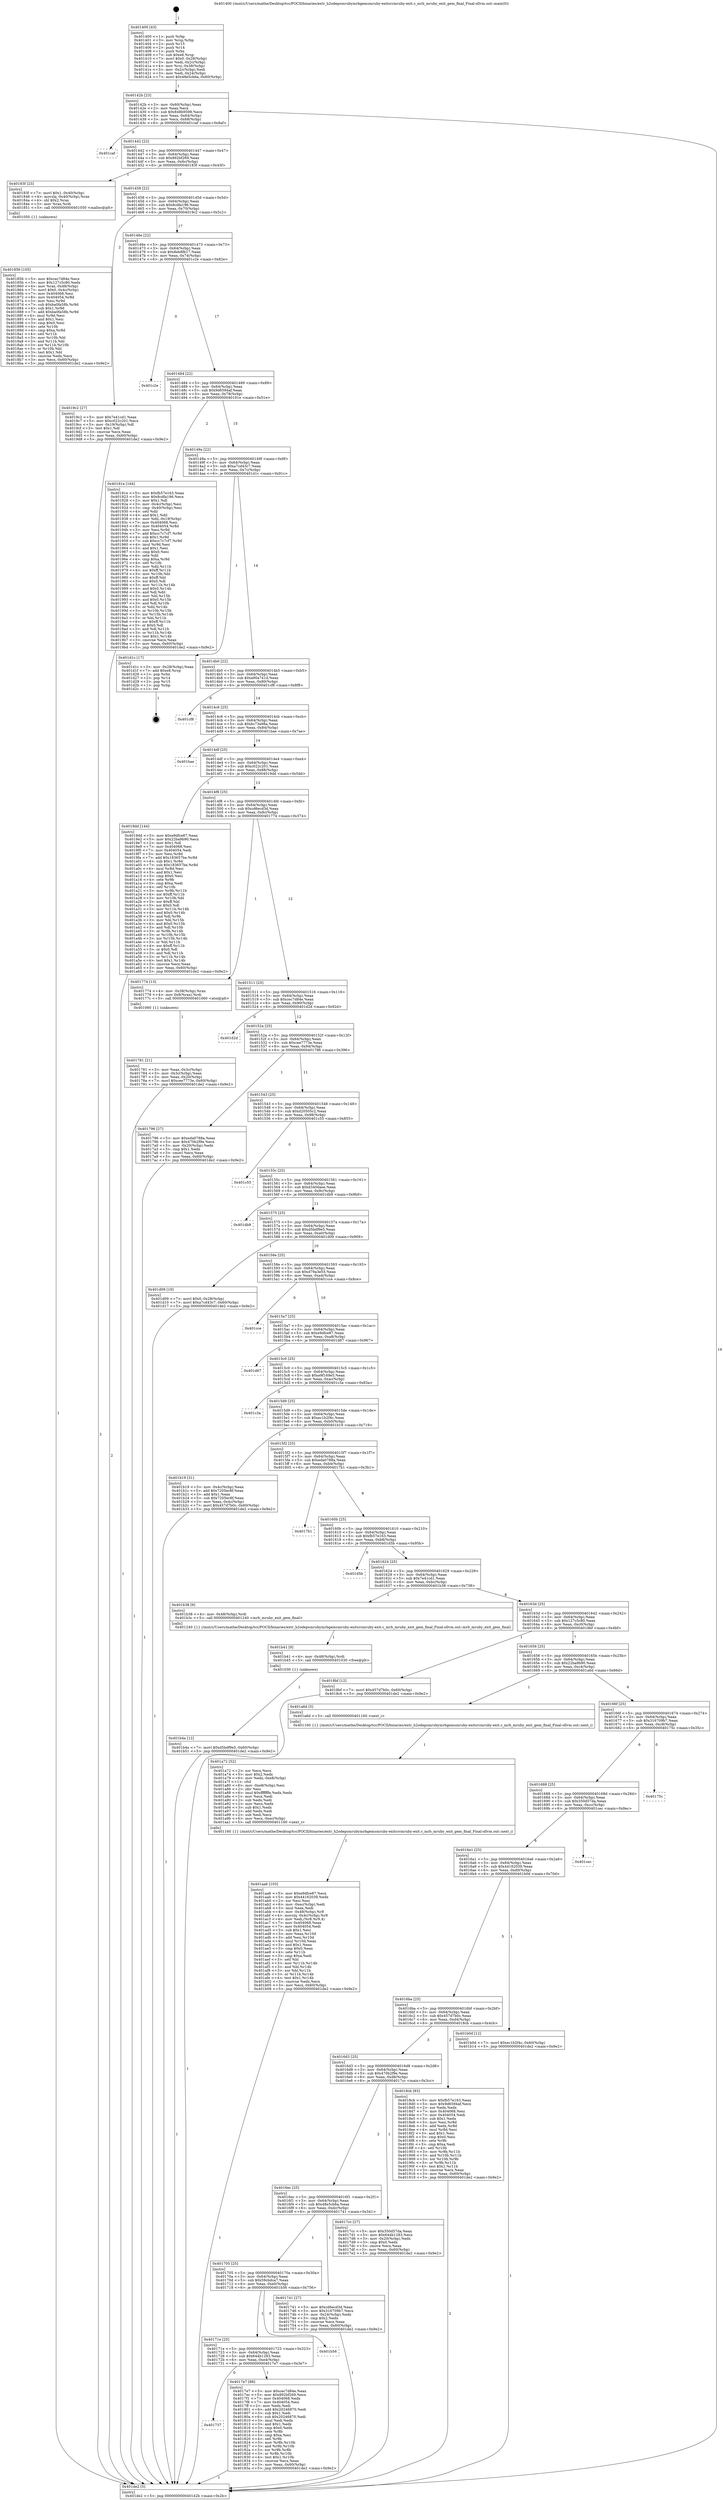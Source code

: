 digraph "0x401400" {
  label = "0x401400 (/mnt/c/Users/mathe/Desktop/tcc/POCII/binaries/extr_h2odepsmrubymrbgemsmruby-exitsrcmruby-exit.c_mrb_mruby_exit_gem_final_Final-ollvm.out::main(0))"
  labelloc = "t"
  node[shape=record]

  Entry [label="",width=0.3,height=0.3,shape=circle,fillcolor=black,style=filled]
  "0x40142b" [label="{
     0x40142b [23]\l
     | [instrs]\l
     &nbsp;&nbsp;0x40142b \<+3\>: mov -0x60(%rbp),%eax\l
     &nbsp;&nbsp;0x40142e \<+2\>: mov %eax,%ecx\l
     &nbsp;&nbsp;0x401430 \<+6\>: sub $0x848b9598,%ecx\l
     &nbsp;&nbsp;0x401436 \<+3\>: mov %eax,-0x64(%rbp)\l
     &nbsp;&nbsp;0x401439 \<+3\>: mov %ecx,-0x68(%rbp)\l
     &nbsp;&nbsp;0x40143c \<+6\>: je 0000000000401caf \<main+0x8af\>\l
  }"]
  "0x401caf" [label="{
     0x401caf\l
  }", style=dashed]
  "0x401442" [label="{
     0x401442 [22]\l
     | [instrs]\l
     &nbsp;&nbsp;0x401442 \<+5\>: jmp 0000000000401447 \<main+0x47\>\l
     &nbsp;&nbsp;0x401447 \<+3\>: mov -0x64(%rbp),%eax\l
     &nbsp;&nbsp;0x40144a \<+5\>: sub $0x892bf269,%eax\l
     &nbsp;&nbsp;0x40144f \<+3\>: mov %eax,-0x6c(%rbp)\l
     &nbsp;&nbsp;0x401452 \<+6\>: je 000000000040183f \<main+0x43f\>\l
  }"]
  Exit [label="",width=0.3,height=0.3,shape=circle,fillcolor=black,style=filled,peripheries=2]
  "0x40183f" [label="{
     0x40183f [23]\l
     | [instrs]\l
     &nbsp;&nbsp;0x40183f \<+7\>: movl $0x1,-0x40(%rbp)\l
     &nbsp;&nbsp;0x401846 \<+4\>: movslq -0x40(%rbp),%rax\l
     &nbsp;&nbsp;0x40184a \<+4\>: shl $0x2,%rax\l
     &nbsp;&nbsp;0x40184e \<+3\>: mov %rax,%rdi\l
     &nbsp;&nbsp;0x401851 \<+5\>: call 0000000000401050 \<malloc@plt\>\l
     | [calls]\l
     &nbsp;&nbsp;0x401050 \{1\} (unknown)\l
  }"]
  "0x401458" [label="{
     0x401458 [22]\l
     | [instrs]\l
     &nbsp;&nbsp;0x401458 \<+5\>: jmp 000000000040145d \<main+0x5d\>\l
     &nbsp;&nbsp;0x40145d \<+3\>: mov -0x64(%rbp),%eax\l
     &nbsp;&nbsp;0x401460 \<+5\>: sub $0x8cdfa196,%eax\l
     &nbsp;&nbsp;0x401465 \<+3\>: mov %eax,-0x70(%rbp)\l
     &nbsp;&nbsp;0x401468 \<+6\>: je 00000000004019c2 \<main+0x5c2\>\l
  }"]
  "0x401b4a" [label="{
     0x401b4a [12]\l
     | [instrs]\l
     &nbsp;&nbsp;0x401b4a \<+7\>: movl $0xd5bdf9e5,-0x60(%rbp)\l
     &nbsp;&nbsp;0x401b51 \<+5\>: jmp 0000000000401de2 \<main+0x9e2\>\l
  }"]
  "0x4019c2" [label="{
     0x4019c2 [27]\l
     | [instrs]\l
     &nbsp;&nbsp;0x4019c2 \<+5\>: mov $0x7e41cd1,%eax\l
     &nbsp;&nbsp;0x4019c7 \<+5\>: mov $0xc022c201,%ecx\l
     &nbsp;&nbsp;0x4019cc \<+3\>: mov -0x19(%rbp),%dl\l
     &nbsp;&nbsp;0x4019cf \<+3\>: test $0x1,%dl\l
     &nbsp;&nbsp;0x4019d2 \<+3\>: cmovne %ecx,%eax\l
     &nbsp;&nbsp;0x4019d5 \<+3\>: mov %eax,-0x60(%rbp)\l
     &nbsp;&nbsp;0x4019d8 \<+5\>: jmp 0000000000401de2 \<main+0x9e2\>\l
  }"]
  "0x40146e" [label="{
     0x40146e [22]\l
     | [instrs]\l
     &nbsp;&nbsp;0x40146e \<+5\>: jmp 0000000000401473 \<main+0x73\>\l
     &nbsp;&nbsp;0x401473 \<+3\>: mov -0x64(%rbp),%eax\l
     &nbsp;&nbsp;0x401476 \<+5\>: sub $0x8eb8fb17,%eax\l
     &nbsp;&nbsp;0x40147b \<+3\>: mov %eax,-0x74(%rbp)\l
     &nbsp;&nbsp;0x40147e \<+6\>: je 0000000000401c2e \<main+0x82e\>\l
  }"]
  "0x401b41" [label="{
     0x401b41 [9]\l
     | [instrs]\l
     &nbsp;&nbsp;0x401b41 \<+4\>: mov -0x48(%rbp),%rdi\l
     &nbsp;&nbsp;0x401b45 \<+5\>: call 0000000000401030 \<free@plt\>\l
     | [calls]\l
     &nbsp;&nbsp;0x401030 \{1\} (unknown)\l
  }"]
  "0x401c2e" [label="{
     0x401c2e\l
  }", style=dashed]
  "0x401484" [label="{
     0x401484 [22]\l
     | [instrs]\l
     &nbsp;&nbsp;0x401484 \<+5\>: jmp 0000000000401489 \<main+0x89\>\l
     &nbsp;&nbsp;0x401489 \<+3\>: mov -0x64(%rbp),%eax\l
     &nbsp;&nbsp;0x40148c \<+5\>: sub $0x9d6594af,%eax\l
     &nbsp;&nbsp;0x401491 \<+3\>: mov %eax,-0x78(%rbp)\l
     &nbsp;&nbsp;0x401494 \<+6\>: je 000000000040191e \<main+0x51e\>\l
  }"]
  "0x401aa6" [label="{
     0x401aa6 [103]\l
     | [instrs]\l
     &nbsp;&nbsp;0x401aa6 \<+5\>: mov $0xe9dfce87,%ecx\l
     &nbsp;&nbsp;0x401aab \<+5\>: mov $0x44162039,%edx\l
     &nbsp;&nbsp;0x401ab0 \<+2\>: xor %esi,%esi\l
     &nbsp;&nbsp;0x401ab2 \<+6\>: mov -0xec(%rbp),%edi\l
     &nbsp;&nbsp;0x401ab8 \<+3\>: imul %eax,%edi\l
     &nbsp;&nbsp;0x401abb \<+4\>: mov -0x48(%rbp),%r8\l
     &nbsp;&nbsp;0x401abf \<+4\>: movslq -0x4c(%rbp),%r9\l
     &nbsp;&nbsp;0x401ac3 \<+4\>: mov %edi,(%r8,%r9,4)\l
     &nbsp;&nbsp;0x401ac7 \<+7\>: mov 0x404068,%eax\l
     &nbsp;&nbsp;0x401ace \<+7\>: mov 0x404054,%edi\l
     &nbsp;&nbsp;0x401ad5 \<+3\>: sub $0x1,%esi\l
     &nbsp;&nbsp;0x401ad8 \<+3\>: mov %eax,%r10d\l
     &nbsp;&nbsp;0x401adb \<+3\>: add %esi,%r10d\l
     &nbsp;&nbsp;0x401ade \<+4\>: imul %r10d,%eax\l
     &nbsp;&nbsp;0x401ae2 \<+3\>: and $0x1,%eax\l
     &nbsp;&nbsp;0x401ae5 \<+3\>: cmp $0x0,%eax\l
     &nbsp;&nbsp;0x401ae8 \<+4\>: sete %r11b\l
     &nbsp;&nbsp;0x401aec \<+3\>: cmp $0xa,%edi\l
     &nbsp;&nbsp;0x401aef \<+3\>: setl %bl\l
     &nbsp;&nbsp;0x401af2 \<+3\>: mov %r11b,%r14b\l
     &nbsp;&nbsp;0x401af5 \<+3\>: and %bl,%r14b\l
     &nbsp;&nbsp;0x401af8 \<+3\>: xor %bl,%r11b\l
     &nbsp;&nbsp;0x401afb \<+3\>: or %r11b,%r14b\l
     &nbsp;&nbsp;0x401afe \<+4\>: test $0x1,%r14b\l
     &nbsp;&nbsp;0x401b02 \<+3\>: cmovne %edx,%ecx\l
     &nbsp;&nbsp;0x401b05 \<+3\>: mov %ecx,-0x60(%rbp)\l
     &nbsp;&nbsp;0x401b08 \<+5\>: jmp 0000000000401de2 \<main+0x9e2\>\l
  }"]
  "0x40191e" [label="{
     0x40191e [164]\l
     | [instrs]\l
     &nbsp;&nbsp;0x40191e \<+5\>: mov $0xfb57e163,%eax\l
     &nbsp;&nbsp;0x401923 \<+5\>: mov $0x8cdfa196,%ecx\l
     &nbsp;&nbsp;0x401928 \<+2\>: mov $0x1,%dl\l
     &nbsp;&nbsp;0x40192a \<+3\>: mov -0x4c(%rbp),%esi\l
     &nbsp;&nbsp;0x40192d \<+3\>: cmp -0x40(%rbp),%esi\l
     &nbsp;&nbsp;0x401930 \<+4\>: setl %dil\l
     &nbsp;&nbsp;0x401934 \<+4\>: and $0x1,%dil\l
     &nbsp;&nbsp;0x401938 \<+4\>: mov %dil,-0x19(%rbp)\l
     &nbsp;&nbsp;0x40193c \<+7\>: mov 0x404068,%esi\l
     &nbsp;&nbsp;0x401943 \<+8\>: mov 0x404054,%r8d\l
     &nbsp;&nbsp;0x40194b \<+3\>: mov %esi,%r9d\l
     &nbsp;&nbsp;0x40194e \<+7\>: add $0xcc7c7cf7,%r9d\l
     &nbsp;&nbsp;0x401955 \<+4\>: sub $0x1,%r9d\l
     &nbsp;&nbsp;0x401959 \<+7\>: sub $0xcc7c7cf7,%r9d\l
     &nbsp;&nbsp;0x401960 \<+4\>: imul %r9d,%esi\l
     &nbsp;&nbsp;0x401964 \<+3\>: and $0x1,%esi\l
     &nbsp;&nbsp;0x401967 \<+3\>: cmp $0x0,%esi\l
     &nbsp;&nbsp;0x40196a \<+4\>: sete %dil\l
     &nbsp;&nbsp;0x40196e \<+4\>: cmp $0xa,%r8d\l
     &nbsp;&nbsp;0x401972 \<+4\>: setl %r10b\l
     &nbsp;&nbsp;0x401976 \<+3\>: mov %dil,%r11b\l
     &nbsp;&nbsp;0x401979 \<+4\>: xor $0xff,%r11b\l
     &nbsp;&nbsp;0x40197d \<+3\>: mov %r10b,%bl\l
     &nbsp;&nbsp;0x401980 \<+3\>: xor $0xff,%bl\l
     &nbsp;&nbsp;0x401983 \<+3\>: xor $0x0,%dl\l
     &nbsp;&nbsp;0x401986 \<+3\>: mov %r11b,%r14b\l
     &nbsp;&nbsp;0x401989 \<+4\>: and $0x0,%r14b\l
     &nbsp;&nbsp;0x40198d \<+3\>: and %dl,%dil\l
     &nbsp;&nbsp;0x401990 \<+3\>: mov %bl,%r15b\l
     &nbsp;&nbsp;0x401993 \<+4\>: and $0x0,%r15b\l
     &nbsp;&nbsp;0x401997 \<+3\>: and %dl,%r10b\l
     &nbsp;&nbsp;0x40199a \<+3\>: or %dil,%r14b\l
     &nbsp;&nbsp;0x40199d \<+3\>: or %r10b,%r15b\l
     &nbsp;&nbsp;0x4019a0 \<+3\>: xor %r15b,%r14b\l
     &nbsp;&nbsp;0x4019a3 \<+3\>: or %bl,%r11b\l
     &nbsp;&nbsp;0x4019a6 \<+4\>: xor $0xff,%r11b\l
     &nbsp;&nbsp;0x4019aa \<+3\>: or $0x0,%dl\l
     &nbsp;&nbsp;0x4019ad \<+3\>: and %dl,%r11b\l
     &nbsp;&nbsp;0x4019b0 \<+3\>: or %r11b,%r14b\l
     &nbsp;&nbsp;0x4019b3 \<+4\>: test $0x1,%r14b\l
     &nbsp;&nbsp;0x4019b7 \<+3\>: cmovne %ecx,%eax\l
     &nbsp;&nbsp;0x4019ba \<+3\>: mov %eax,-0x60(%rbp)\l
     &nbsp;&nbsp;0x4019bd \<+5\>: jmp 0000000000401de2 \<main+0x9e2\>\l
  }"]
  "0x40149a" [label="{
     0x40149a [22]\l
     | [instrs]\l
     &nbsp;&nbsp;0x40149a \<+5\>: jmp 000000000040149f \<main+0x9f\>\l
     &nbsp;&nbsp;0x40149f \<+3\>: mov -0x64(%rbp),%eax\l
     &nbsp;&nbsp;0x4014a2 \<+5\>: sub $0xa7cd43c7,%eax\l
     &nbsp;&nbsp;0x4014a7 \<+3\>: mov %eax,-0x7c(%rbp)\l
     &nbsp;&nbsp;0x4014aa \<+6\>: je 0000000000401d1c \<main+0x91c\>\l
  }"]
  "0x401a72" [label="{
     0x401a72 [52]\l
     | [instrs]\l
     &nbsp;&nbsp;0x401a72 \<+2\>: xor %ecx,%ecx\l
     &nbsp;&nbsp;0x401a74 \<+5\>: mov $0x2,%edx\l
     &nbsp;&nbsp;0x401a79 \<+6\>: mov %edx,-0xe8(%rbp)\l
     &nbsp;&nbsp;0x401a7f \<+1\>: cltd\l
     &nbsp;&nbsp;0x401a80 \<+6\>: mov -0xe8(%rbp),%esi\l
     &nbsp;&nbsp;0x401a86 \<+2\>: idiv %esi\l
     &nbsp;&nbsp;0x401a88 \<+6\>: imul $0xfffffffe,%edx,%edx\l
     &nbsp;&nbsp;0x401a8e \<+2\>: mov %ecx,%edi\l
     &nbsp;&nbsp;0x401a90 \<+2\>: sub %edx,%edi\l
     &nbsp;&nbsp;0x401a92 \<+2\>: mov %ecx,%edx\l
     &nbsp;&nbsp;0x401a94 \<+3\>: sub $0x1,%edx\l
     &nbsp;&nbsp;0x401a97 \<+2\>: add %edx,%edi\l
     &nbsp;&nbsp;0x401a99 \<+2\>: sub %edi,%ecx\l
     &nbsp;&nbsp;0x401a9b \<+6\>: mov %ecx,-0xec(%rbp)\l
     &nbsp;&nbsp;0x401aa1 \<+5\>: call 0000000000401160 \<next_i\>\l
     | [calls]\l
     &nbsp;&nbsp;0x401160 \{1\} (/mnt/c/Users/mathe/Desktop/tcc/POCII/binaries/extr_h2odepsmrubymrbgemsmruby-exitsrcmruby-exit.c_mrb_mruby_exit_gem_final_Final-ollvm.out::next_i)\l
  }"]
  "0x401d1c" [label="{
     0x401d1c [17]\l
     | [instrs]\l
     &nbsp;&nbsp;0x401d1c \<+3\>: mov -0x28(%rbp),%eax\l
     &nbsp;&nbsp;0x401d1f \<+7\>: add $0xe8,%rsp\l
     &nbsp;&nbsp;0x401d26 \<+1\>: pop %rbx\l
     &nbsp;&nbsp;0x401d27 \<+2\>: pop %r14\l
     &nbsp;&nbsp;0x401d29 \<+2\>: pop %r15\l
     &nbsp;&nbsp;0x401d2b \<+1\>: pop %rbp\l
     &nbsp;&nbsp;0x401d2c \<+1\>: ret\l
  }"]
  "0x4014b0" [label="{
     0x4014b0 [22]\l
     | [instrs]\l
     &nbsp;&nbsp;0x4014b0 \<+5\>: jmp 00000000004014b5 \<main+0xb5\>\l
     &nbsp;&nbsp;0x4014b5 \<+3\>: mov -0x64(%rbp),%eax\l
     &nbsp;&nbsp;0x4014b8 \<+5\>: sub $0xa90a741d,%eax\l
     &nbsp;&nbsp;0x4014bd \<+3\>: mov %eax,-0x80(%rbp)\l
     &nbsp;&nbsp;0x4014c0 \<+6\>: je 0000000000401cf8 \<main+0x8f8\>\l
  }"]
  "0x401856" [label="{
     0x401856 [105]\l
     | [instrs]\l
     &nbsp;&nbsp;0x401856 \<+5\>: mov $0xcec7d84e,%ecx\l
     &nbsp;&nbsp;0x40185b \<+5\>: mov $0x127c5c80,%edx\l
     &nbsp;&nbsp;0x401860 \<+4\>: mov %rax,-0x48(%rbp)\l
     &nbsp;&nbsp;0x401864 \<+7\>: movl $0x0,-0x4c(%rbp)\l
     &nbsp;&nbsp;0x40186b \<+7\>: mov 0x404068,%esi\l
     &nbsp;&nbsp;0x401872 \<+8\>: mov 0x404054,%r8d\l
     &nbsp;&nbsp;0x40187a \<+3\>: mov %esi,%r9d\l
     &nbsp;&nbsp;0x40187d \<+7\>: sub $0xba0fa58b,%r9d\l
     &nbsp;&nbsp;0x401884 \<+4\>: sub $0x1,%r9d\l
     &nbsp;&nbsp;0x401888 \<+7\>: add $0xba0fa58b,%r9d\l
     &nbsp;&nbsp;0x40188f \<+4\>: imul %r9d,%esi\l
     &nbsp;&nbsp;0x401893 \<+3\>: and $0x1,%esi\l
     &nbsp;&nbsp;0x401896 \<+3\>: cmp $0x0,%esi\l
     &nbsp;&nbsp;0x401899 \<+4\>: sete %r10b\l
     &nbsp;&nbsp;0x40189d \<+4\>: cmp $0xa,%r8d\l
     &nbsp;&nbsp;0x4018a1 \<+4\>: setl %r11b\l
     &nbsp;&nbsp;0x4018a5 \<+3\>: mov %r10b,%bl\l
     &nbsp;&nbsp;0x4018a8 \<+3\>: and %r11b,%bl\l
     &nbsp;&nbsp;0x4018ab \<+3\>: xor %r11b,%r10b\l
     &nbsp;&nbsp;0x4018ae \<+3\>: or %r10b,%bl\l
     &nbsp;&nbsp;0x4018b1 \<+3\>: test $0x1,%bl\l
     &nbsp;&nbsp;0x4018b4 \<+3\>: cmovne %edx,%ecx\l
     &nbsp;&nbsp;0x4018b7 \<+3\>: mov %ecx,-0x60(%rbp)\l
     &nbsp;&nbsp;0x4018ba \<+5\>: jmp 0000000000401de2 \<main+0x9e2\>\l
  }"]
  "0x401cf8" [label="{
     0x401cf8\l
  }", style=dashed]
  "0x4014c6" [label="{
     0x4014c6 [25]\l
     | [instrs]\l
     &nbsp;&nbsp;0x4014c6 \<+5\>: jmp 00000000004014cb \<main+0xcb\>\l
     &nbsp;&nbsp;0x4014cb \<+3\>: mov -0x64(%rbp),%eax\l
     &nbsp;&nbsp;0x4014ce \<+5\>: sub $0xbc73a98a,%eax\l
     &nbsp;&nbsp;0x4014d3 \<+6\>: mov %eax,-0x84(%rbp)\l
     &nbsp;&nbsp;0x4014d9 \<+6\>: je 0000000000401bae \<main+0x7ae\>\l
  }"]
  "0x401737" [label="{
     0x401737\l
  }", style=dashed]
  "0x401bae" [label="{
     0x401bae\l
  }", style=dashed]
  "0x4014df" [label="{
     0x4014df [25]\l
     | [instrs]\l
     &nbsp;&nbsp;0x4014df \<+5\>: jmp 00000000004014e4 \<main+0xe4\>\l
     &nbsp;&nbsp;0x4014e4 \<+3\>: mov -0x64(%rbp),%eax\l
     &nbsp;&nbsp;0x4014e7 \<+5\>: sub $0xc022c201,%eax\l
     &nbsp;&nbsp;0x4014ec \<+6\>: mov %eax,-0x88(%rbp)\l
     &nbsp;&nbsp;0x4014f2 \<+6\>: je 00000000004019dd \<main+0x5dd\>\l
  }"]
  "0x4017e7" [label="{
     0x4017e7 [88]\l
     | [instrs]\l
     &nbsp;&nbsp;0x4017e7 \<+5\>: mov $0xcec7d84e,%eax\l
     &nbsp;&nbsp;0x4017ec \<+5\>: mov $0x892bf269,%ecx\l
     &nbsp;&nbsp;0x4017f1 \<+7\>: mov 0x404068,%edx\l
     &nbsp;&nbsp;0x4017f8 \<+7\>: mov 0x404054,%esi\l
     &nbsp;&nbsp;0x4017ff \<+2\>: mov %edx,%edi\l
     &nbsp;&nbsp;0x401801 \<+6\>: add $0x20246870,%edi\l
     &nbsp;&nbsp;0x401807 \<+3\>: sub $0x1,%edi\l
     &nbsp;&nbsp;0x40180a \<+6\>: sub $0x20246870,%edi\l
     &nbsp;&nbsp;0x401810 \<+3\>: imul %edi,%edx\l
     &nbsp;&nbsp;0x401813 \<+3\>: and $0x1,%edx\l
     &nbsp;&nbsp;0x401816 \<+3\>: cmp $0x0,%edx\l
     &nbsp;&nbsp;0x401819 \<+4\>: sete %r8b\l
     &nbsp;&nbsp;0x40181d \<+3\>: cmp $0xa,%esi\l
     &nbsp;&nbsp;0x401820 \<+4\>: setl %r9b\l
     &nbsp;&nbsp;0x401824 \<+3\>: mov %r8b,%r10b\l
     &nbsp;&nbsp;0x401827 \<+3\>: and %r9b,%r10b\l
     &nbsp;&nbsp;0x40182a \<+3\>: xor %r9b,%r8b\l
     &nbsp;&nbsp;0x40182d \<+3\>: or %r8b,%r10b\l
     &nbsp;&nbsp;0x401830 \<+4\>: test $0x1,%r10b\l
     &nbsp;&nbsp;0x401834 \<+3\>: cmovne %ecx,%eax\l
     &nbsp;&nbsp;0x401837 \<+3\>: mov %eax,-0x60(%rbp)\l
     &nbsp;&nbsp;0x40183a \<+5\>: jmp 0000000000401de2 \<main+0x9e2\>\l
  }"]
  "0x4019dd" [label="{
     0x4019dd [144]\l
     | [instrs]\l
     &nbsp;&nbsp;0x4019dd \<+5\>: mov $0xe9dfce87,%eax\l
     &nbsp;&nbsp;0x4019e2 \<+5\>: mov $0x22ba9b90,%ecx\l
     &nbsp;&nbsp;0x4019e7 \<+2\>: mov $0x1,%dl\l
     &nbsp;&nbsp;0x4019e9 \<+7\>: mov 0x404068,%esi\l
     &nbsp;&nbsp;0x4019f0 \<+7\>: mov 0x404054,%edi\l
     &nbsp;&nbsp;0x4019f7 \<+3\>: mov %esi,%r8d\l
     &nbsp;&nbsp;0x4019fa \<+7\>: add $0x183657be,%r8d\l
     &nbsp;&nbsp;0x401a01 \<+4\>: sub $0x1,%r8d\l
     &nbsp;&nbsp;0x401a05 \<+7\>: sub $0x183657be,%r8d\l
     &nbsp;&nbsp;0x401a0c \<+4\>: imul %r8d,%esi\l
     &nbsp;&nbsp;0x401a10 \<+3\>: and $0x1,%esi\l
     &nbsp;&nbsp;0x401a13 \<+3\>: cmp $0x0,%esi\l
     &nbsp;&nbsp;0x401a16 \<+4\>: sete %r9b\l
     &nbsp;&nbsp;0x401a1a \<+3\>: cmp $0xa,%edi\l
     &nbsp;&nbsp;0x401a1d \<+4\>: setl %r10b\l
     &nbsp;&nbsp;0x401a21 \<+3\>: mov %r9b,%r11b\l
     &nbsp;&nbsp;0x401a24 \<+4\>: xor $0xff,%r11b\l
     &nbsp;&nbsp;0x401a28 \<+3\>: mov %r10b,%bl\l
     &nbsp;&nbsp;0x401a2b \<+3\>: xor $0xff,%bl\l
     &nbsp;&nbsp;0x401a2e \<+3\>: xor $0x0,%dl\l
     &nbsp;&nbsp;0x401a31 \<+3\>: mov %r11b,%r14b\l
     &nbsp;&nbsp;0x401a34 \<+4\>: and $0x0,%r14b\l
     &nbsp;&nbsp;0x401a38 \<+3\>: and %dl,%r9b\l
     &nbsp;&nbsp;0x401a3b \<+3\>: mov %bl,%r15b\l
     &nbsp;&nbsp;0x401a3e \<+4\>: and $0x0,%r15b\l
     &nbsp;&nbsp;0x401a42 \<+3\>: and %dl,%r10b\l
     &nbsp;&nbsp;0x401a45 \<+3\>: or %r9b,%r14b\l
     &nbsp;&nbsp;0x401a48 \<+3\>: or %r10b,%r15b\l
     &nbsp;&nbsp;0x401a4b \<+3\>: xor %r15b,%r14b\l
     &nbsp;&nbsp;0x401a4e \<+3\>: or %bl,%r11b\l
     &nbsp;&nbsp;0x401a51 \<+4\>: xor $0xff,%r11b\l
     &nbsp;&nbsp;0x401a55 \<+3\>: or $0x0,%dl\l
     &nbsp;&nbsp;0x401a58 \<+3\>: and %dl,%r11b\l
     &nbsp;&nbsp;0x401a5b \<+3\>: or %r11b,%r14b\l
     &nbsp;&nbsp;0x401a5e \<+4\>: test $0x1,%r14b\l
     &nbsp;&nbsp;0x401a62 \<+3\>: cmovne %ecx,%eax\l
     &nbsp;&nbsp;0x401a65 \<+3\>: mov %eax,-0x60(%rbp)\l
     &nbsp;&nbsp;0x401a68 \<+5\>: jmp 0000000000401de2 \<main+0x9e2\>\l
  }"]
  "0x4014f8" [label="{
     0x4014f8 [25]\l
     | [instrs]\l
     &nbsp;&nbsp;0x4014f8 \<+5\>: jmp 00000000004014fd \<main+0xfd\>\l
     &nbsp;&nbsp;0x4014fd \<+3\>: mov -0x64(%rbp),%eax\l
     &nbsp;&nbsp;0x401500 \<+5\>: sub $0xcd6ecd3d,%eax\l
     &nbsp;&nbsp;0x401505 \<+6\>: mov %eax,-0x8c(%rbp)\l
     &nbsp;&nbsp;0x40150b \<+6\>: je 0000000000401774 \<main+0x374\>\l
  }"]
  "0x40171e" [label="{
     0x40171e [25]\l
     | [instrs]\l
     &nbsp;&nbsp;0x40171e \<+5\>: jmp 0000000000401723 \<main+0x323\>\l
     &nbsp;&nbsp;0x401723 \<+3\>: mov -0x64(%rbp),%eax\l
     &nbsp;&nbsp;0x401726 \<+5\>: sub $0x644b1283,%eax\l
     &nbsp;&nbsp;0x40172b \<+6\>: mov %eax,-0xe4(%rbp)\l
     &nbsp;&nbsp;0x401731 \<+6\>: je 00000000004017e7 \<main+0x3e7\>\l
  }"]
  "0x401774" [label="{
     0x401774 [13]\l
     | [instrs]\l
     &nbsp;&nbsp;0x401774 \<+4\>: mov -0x38(%rbp),%rax\l
     &nbsp;&nbsp;0x401778 \<+4\>: mov 0x8(%rax),%rdi\l
     &nbsp;&nbsp;0x40177c \<+5\>: call 0000000000401060 \<atoi@plt\>\l
     | [calls]\l
     &nbsp;&nbsp;0x401060 \{1\} (unknown)\l
  }"]
  "0x401511" [label="{
     0x401511 [25]\l
     | [instrs]\l
     &nbsp;&nbsp;0x401511 \<+5\>: jmp 0000000000401516 \<main+0x116\>\l
     &nbsp;&nbsp;0x401516 \<+3\>: mov -0x64(%rbp),%eax\l
     &nbsp;&nbsp;0x401519 \<+5\>: sub $0xcec7d84e,%eax\l
     &nbsp;&nbsp;0x40151e \<+6\>: mov %eax,-0x90(%rbp)\l
     &nbsp;&nbsp;0x401524 \<+6\>: je 0000000000401d2d \<main+0x92d\>\l
  }"]
  "0x401b56" [label="{
     0x401b56\l
  }", style=dashed]
  "0x401d2d" [label="{
     0x401d2d\l
  }", style=dashed]
  "0x40152a" [label="{
     0x40152a [25]\l
     | [instrs]\l
     &nbsp;&nbsp;0x40152a \<+5\>: jmp 000000000040152f \<main+0x12f\>\l
     &nbsp;&nbsp;0x40152f \<+3\>: mov -0x64(%rbp),%eax\l
     &nbsp;&nbsp;0x401532 \<+5\>: sub $0xcee7773e,%eax\l
     &nbsp;&nbsp;0x401537 \<+6\>: mov %eax,-0x94(%rbp)\l
     &nbsp;&nbsp;0x40153d \<+6\>: je 0000000000401796 \<main+0x396\>\l
  }"]
  "0x401781" [label="{
     0x401781 [21]\l
     | [instrs]\l
     &nbsp;&nbsp;0x401781 \<+3\>: mov %eax,-0x3c(%rbp)\l
     &nbsp;&nbsp;0x401784 \<+3\>: mov -0x3c(%rbp),%eax\l
     &nbsp;&nbsp;0x401787 \<+3\>: mov %eax,-0x20(%rbp)\l
     &nbsp;&nbsp;0x40178a \<+7\>: movl $0xcee7773e,-0x60(%rbp)\l
     &nbsp;&nbsp;0x401791 \<+5\>: jmp 0000000000401de2 \<main+0x9e2\>\l
  }"]
  "0x401796" [label="{
     0x401796 [27]\l
     | [instrs]\l
     &nbsp;&nbsp;0x401796 \<+5\>: mov $0xeda0788a,%eax\l
     &nbsp;&nbsp;0x40179b \<+5\>: mov $0x470b2f9e,%ecx\l
     &nbsp;&nbsp;0x4017a0 \<+3\>: mov -0x20(%rbp),%edx\l
     &nbsp;&nbsp;0x4017a3 \<+3\>: cmp $0x1,%edx\l
     &nbsp;&nbsp;0x4017a6 \<+3\>: cmovl %ecx,%eax\l
     &nbsp;&nbsp;0x4017a9 \<+3\>: mov %eax,-0x60(%rbp)\l
     &nbsp;&nbsp;0x4017ac \<+5\>: jmp 0000000000401de2 \<main+0x9e2\>\l
  }"]
  "0x401543" [label="{
     0x401543 [25]\l
     | [instrs]\l
     &nbsp;&nbsp;0x401543 \<+5\>: jmp 0000000000401548 \<main+0x148\>\l
     &nbsp;&nbsp;0x401548 \<+3\>: mov -0x64(%rbp),%eax\l
     &nbsp;&nbsp;0x40154b \<+5\>: sub $0xd20505c2,%eax\l
     &nbsp;&nbsp;0x401550 \<+6\>: mov %eax,-0x98(%rbp)\l
     &nbsp;&nbsp;0x401556 \<+6\>: je 0000000000401c55 \<main+0x855\>\l
  }"]
  "0x401400" [label="{
     0x401400 [43]\l
     | [instrs]\l
     &nbsp;&nbsp;0x401400 \<+1\>: push %rbp\l
     &nbsp;&nbsp;0x401401 \<+3\>: mov %rsp,%rbp\l
     &nbsp;&nbsp;0x401404 \<+2\>: push %r15\l
     &nbsp;&nbsp;0x401406 \<+2\>: push %r14\l
     &nbsp;&nbsp;0x401408 \<+1\>: push %rbx\l
     &nbsp;&nbsp;0x401409 \<+7\>: sub $0xe8,%rsp\l
     &nbsp;&nbsp;0x401410 \<+7\>: movl $0x0,-0x28(%rbp)\l
     &nbsp;&nbsp;0x401417 \<+3\>: mov %edi,-0x2c(%rbp)\l
     &nbsp;&nbsp;0x40141a \<+4\>: mov %rsi,-0x38(%rbp)\l
     &nbsp;&nbsp;0x40141e \<+3\>: mov -0x2c(%rbp),%edi\l
     &nbsp;&nbsp;0x401421 \<+3\>: mov %edi,-0x24(%rbp)\l
     &nbsp;&nbsp;0x401424 \<+7\>: movl $0x48e5cb6a,-0x60(%rbp)\l
  }"]
  "0x401c55" [label="{
     0x401c55\l
  }", style=dashed]
  "0x40155c" [label="{
     0x40155c [25]\l
     | [instrs]\l
     &nbsp;&nbsp;0x40155c \<+5\>: jmp 0000000000401561 \<main+0x161\>\l
     &nbsp;&nbsp;0x401561 \<+3\>: mov -0x64(%rbp),%eax\l
     &nbsp;&nbsp;0x401564 \<+5\>: sub $0xd340daee,%eax\l
     &nbsp;&nbsp;0x401569 \<+6\>: mov %eax,-0x9c(%rbp)\l
     &nbsp;&nbsp;0x40156f \<+6\>: je 0000000000401db9 \<main+0x9b9\>\l
  }"]
  "0x401de2" [label="{
     0x401de2 [5]\l
     | [instrs]\l
     &nbsp;&nbsp;0x401de2 \<+5\>: jmp 000000000040142b \<main+0x2b\>\l
  }"]
  "0x401db9" [label="{
     0x401db9\l
  }", style=dashed]
  "0x401575" [label="{
     0x401575 [25]\l
     | [instrs]\l
     &nbsp;&nbsp;0x401575 \<+5\>: jmp 000000000040157a \<main+0x17a\>\l
     &nbsp;&nbsp;0x40157a \<+3\>: mov -0x64(%rbp),%eax\l
     &nbsp;&nbsp;0x40157d \<+5\>: sub $0xd5bdf9e5,%eax\l
     &nbsp;&nbsp;0x401582 \<+6\>: mov %eax,-0xa0(%rbp)\l
     &nbsp;&nbsp;0x401588 \<+6\>: je 0000000000401d09 \<main+0x909\>\l
  }"]
  "0x401705" [label="{
     0x401705 [25]\l
     | [instrs]\l
     &nbsp;&nbsp;0x401705 \<+5\>: jmp 000000000040170a \<main+0x30a\>\l
     &nbsp;&nbsp;0x40170a \<+3\>: mov -0x64(%rbp),%eax\l
     &nbsp;&nbsp;0x40170d \<+5\>: sub $0x59cbdca7,%eax\l
     &nbsp;&nbsp;0x401712 \<+6\>: mov %eax,-0xe0(%rbp)\l
     &nbsp;&nbsp;0x401718 \<+6\>: je 0000000000401b56 \<main+0x756\>\l
  }"]
  "0x401d09" [label="{
     0x401d09 [19]\l
     | [instrs]\l
     &nbsp;&nbsp;0x401d09 \<+7\>: movl $0x0,-0x28(%rbp)\l
     &nbsp;&nbsp;0x401d10 \<+7\>: movl $0xa7cd43c7,-0x60(%rbp)\l
     &nbsp;&nbsp;0x401d17 \<+5\>: jmp 0000000000401de2 \<main+0x9e2\>\l
  }"]
  "0x40158e" [label="{
     0x40158e [25]\l
     | [instrs]\l
     &nbsp;&nbsp;0x40158e \<+5\>: jmp 0000000000401593 \<main+0x193\>\l
     &nbsp;&nbsp;0x401593 \<+3\>: mov -0x64(%rbp),%eax\l
     &nbsp;&nbsp;0x401596 \<+5\>: sub $0xd79a3e55,%eax\l
     &nbsp;&nbsp;0x40159b \<+6\>: mov %eax,-0xa4(%rbp)\l
     &nbsp;&nbsp;0x4015a1 \<+6\>: je 0000000000401cce \<main+0x8ce\>\l
  }"]
  "0x401741" [label="{
     0x401741 [27]\l
     | [instrs]\l
     &nbsp;&nbsp;0x401741 \<+5\>: mov $0xcd6ecd3d,%eax\l
     &nbsp;&nbsp;0x401746 \<+5\>: mov $0x316709b7,%ecx\l
     &nbsp;&nbsp;0x40174b \<+3\>: mov -0x24(%rbp),%edx\l
     &nbsp;&nbsp;0x40174e \<+3\>: cmp $0x2,%edx\l
     &nbsp;&nbsp;0x401751 \<+3\>: cmovne %ecx,%eax\l
     &nbsp;&nbsp;0x401754 \<+3\>: mov %eax,-0x60(%rbp)\l
     &nbsp;&nbsp;0x401757 \<+5\>: jmp 0000000000401de2 \<main+0x9e2\>\l
  }"]
  "0x401cce" [label="{
     0x401cce\l
  }", style=dashed]
  "0x4015a7" [label="{
     0x4015a7 [25]\l
     | [instrs]\l
     &nbsp;&nbsp;0x4015a7 \<+5\>: jmp 00000000004015ac \<main+0x1ac\>\l
     &nbsp;&nbsp;0x4015ac \<+3\>: mov -0x64(%rbp),%eax\l
     &nbsp;&nbsp;0x4015af \<+5\>: sub $0xe9dfce87,%eax\l
     &nbsp;&nbsp;0x4015b4 \<+6\>: mov %eax,-0xa8(%rbp)\l
     &nbsp;&nbsp;0x4015ba \<+6\>: je 0000000000401d67 \<main+0x967\>\l
  }"]
  "0x4016ec" [label="{
     0x4016ec [25]\l
     | [instrs]\l
     &nbsp;&nbsp;0x4016ec \<+5\>: jmp 00000000004016f1 \<main+0x2f1\>\l
     &nbsp;&nbsp;0x4016f1 \<+3\>: mov -0x64(%rbp),%eax\l
     &nbsp;&nbsp;0x4016f4 \<+5\>: sub $0x48e5cb6a,%eax\l
     &nbsp;&nbsp;0x4016f9 \<+6\>: mov %eax,-0xdc(%rbp)\l
     &nbsp;&nbsp;0x4016ff \<+6\>: je 0000000000401741 \<main+0x341\>\l
  }"]
  "0x401d67" [label="{
     0x401d67\l
  }", style=dashed]
  "0x4015c0" [label="{
     0x4015c0 [25]\l
     | [instrs]\l
     &nbsp;&nbsp;0x4015c0 \<+5\>: jmp 00000000004015c5 \<main+0x1c5\>\l
     &nbsp;&nbsp;0x4015c5 \<+3\>: mov -0x64(%rbp),%eax\l
     &nbsp;&nbsp;0x4015c8 \<+5\>: sub $0xe9f169e5,%eax\l
     &nbsp;&nbsp;0x4015cd \<+6\>: mov %eax,-0xac(%rbp)\l
     &nbsp;&nbsp;0x4015d3 \<+6\>: je 0000000000401c3a \<main+0x83a\>\l
  }"]
  "0x4017cc" [label="{
     0x4017cc [27]\l
     | [instrs]\l
     &nbsp;&nbsp;0x4017cc \<+5\>: mov $0x350d57da,%eax\l
     &nbsp;&nbsp;0x4017d1 \<+5\>: mov $0x644b1283,%ecx\l
     &nbsp;&nbsp;0x4017d6 \<+3\>: mov -0x20(%rbp),%edx\l
     &nbsp;&nbsp;0x4017d9 \<+3\>: cmp $0x0,%edx\l
     &nbsp;&nbsp;0x4017dc \<+3\>: cmove %ecx,%eax\l
     &nbsp;&nbsp;0x4017df \<+3\>: mov %eax,-0x60(%rbp)\l
     &nbsp;&nbsp;0x4017e2 \<+5\>: jmp 0000000000401de2 \<main+0x9e2\>\l
  }"]
  "0x401c3a" [label="{
     0x401c3a\l
  }", style=dashed]
  "0x4015d9" [label="{
     0x4015d9 [25]\l
     | [instrs]\l
     &nbsp;&nbsp;0x4015d9 \<+5\>: jmp 00000000004015de \<main+0x1de\>\l
     &nbsp;&nbsp;0x4015de \<+3\>: mov -0x64(%rbp),%eax\l
     &nbsp;&nbsp;0x4015e1 \<+5\>: sub $0xec1b2f4c,%eax\l
     &nbsp;&nbsp;0x4015e6 \<+6\>: mov %eax,-0xb0(%rbp)\l
     &nbsp;&nbsp;0x4015ec \<+6\>: je 0000000000401b19 \<main+0x719\>\l
  }"]
  "0x4016d3" [label="{
     0x4016d3 [25]\l
     | [instrs]\l
     &nbsp;&nbsp;0x4016d3 \<+5\>: jmp 00000000004016d8 \<main+0x2d8\>\l
     &nbsp;&nbsp;0x4016d8 \<+3\>: mov -0x64(%rbp),%eax\l
     &nbsp;&nbsp;0x4016db \<+5\>: sub $0x470b2f9e,%eax\l
     &nbsp;&nbsp;0x4016e0 \<+6\>: mov %eax,-0xd8(%rbp)\l
     &nbsp;&nbsp;0x4016e6 \<+6\>: je 00000000004017cc \<main+0x3cc\>\l
  }"]
  "0x401b19" [label="{
     0x401b19 [31]\l
     | [instrs]\l
     &nbsp;&nbsp;0x401b19 \<+3\>: mov -0x4c(%rbp),%eax\l
     &nbsp;&nbsp;0x401b1c \<+5\>: add $0x7205ec8f,%eax\l
     &nbsp;&nbsp;0x401b21 \<+3\>: add $0x1,%eax\l
     &nbsp;&nbsp;0x401b24 \<+5\>: sub $0x7205ec8f,%eax\l
     &nbsp;&nbsp;0x401b29 \<+3\>: mov %eax,-0x4c(%rbp)\l
     &nbsp;&nbsp;0x401b2c \<+7\>: movl $0x457d7b0c,-0x60(%rbp)\l
     &nbsp;&nbsp;0x401b33 \<+5\>: jmp 0000000000401de2 \<main+0x9e2\>\l
  }"]
  "0x4015f2" [label="{
     0x4015f2 [25]\l
     | [instrs]\l
     &nbsp;&nbsp;0x4015f2 \<+5\>: jmp 00000000004015f7 \<main+0x1f7\>\l
     &nbsp;&nbsp;0x4015f7 \<+3\>: mov -0x64(%rbp),%eax\l
     &nbsp;&nbsp;0x4015fa \<+5\>: sub $0xeda0788a,%eax\l
     &nbsp;&nbsp;0x4015ff \<+6\>: mov %eax,-0xb4(%rbp)\l
     &nbsp;&nbsp;0x401605 \<+6\>: je 00000000004017b1 \<main+0x3b1\>\l
  }"]
  "0x4018cb" [label="{
     0x4018cb [83]\l
     | [instrs]\l
     &nbsp;&nbsp;0x4018cb \<+5\>: mov $0xfb57e163,%eax\l
     &nbsp;&nbsp;0x4018d0 \<+5\>: mov $0x9d6594af,%ecx\l
     &nbsp;&nbsp;0x4018d5 \<+2\>: xor %edx,%edx\l
     &nbsp;&nbsp;0x4018d7 \<+7\>: mov 0x404068,%esi\l
     &nbsp;&nbsp;0x4018de \<+7\>: mov 0x404054,%edi\l
     &nbsp;&nbsp;0x4018e5 \<+3\>: sub $0x1,%edx\l
     &nbsp;&nbsp;0x4018e8 \<+3\>: mov %esi,%r8d\l
     &nbsp;&nbsp;0x4018eb \<+3\>: add %edx,%r8d\l
     &nbsp;&nbsp;0x4018ee \<+4\>: imul %r8d,%esi\l
     &nbsp;&nbsp;0x4018f2 \<+3\>: and $0x1,%esi\l
     &nbsp;&nbsp;0x4018f5 \<+3\>: cmp $0x0,%esi\l
     &nbsp;&nbsp;0x4018f8 \<+4\>: sete %r9b\l
     &nbsp;&nbsp;0x4018fc \<+3\>: cmp $0xa,%edi\l
     &nbsp;&nbsp;0x4018ff \<+4\>: setl %r10b\l
     &nbsp;&nbsp;0x401903 \<+3\>: mov %r9b,%r11b\l
     &nbsp;&nbsp;0x401906 \<+3\>: and %r10b,%r11b\l
     &nbsp;&nbsp;0x401909 \<+3\>: xor %r10b,%r9b\l
     &nbsp;&nbsp;0x40190c \<+3\>: or %r9b,%r11b\l
     &nbsp;&nbsp;0x40190f \<+4\>: test $0x1,%r11b\l
     &nbsp;&nbsp;0x401913 \<+3\>: cmovne %ecx,%eax\l
     &nbsp;&nbsp;0x401916 \<+3\>: mov %eax,-0x60(%rbp)\l
     &nbsp;&nbsp;0x401919 \<+5\>: jmp 0000000000401de2 \<main+0x9e2\>\l
  }"]
  "0x4017b1" [label="{
     0x4017b1\l
  }", style=dashed]
  "0x40160b" [label="{
     0x40160b [25]\l
     | [instrs]\l
     &nbsp;&nbsp;0x40160b \<+5\>: jmp 0000000000401610 \<main+0x210\>\l
     &nbsp;&nbsp;0x401610 \<+3\>: mov -0x64(%rbp),%eax\l
     &nbsp;&nbsp;0x401613 \<+5\>: sub $0xfb57e163,%eax\l
     &nbsp;&nbsp;0x401618 \<+6\>: mov %eax,-0xb8(%rbp)\l
     &nbsp;&nbsp;0x40161e \<+6\>: je 0000000000401d5b \<main+0x95b\>\l
  }"]
  "0x4016ba" [label="{
     0x4016ba [25]\l
     | [instrs]\l
     &nbsp;&nbsp;0x4016ba \<+5\>: jmp 00000000004016bf \<main+0x2bf\>\l
     &nbsp;&nbsp;0x4016bf \<+3\>: mov -0x64(%rbp),%eax\l
     &nbsp;&nbsp;0x4016c2 \<+5\>: sub $0x457d7b0c,%eax\l
     &nbsp;&nbsp;0x4016c7 \<+6\>: mov %eax,-0xd4(%rbp)\l
     &nbsp;&nbsp;0x4016cd \<+6\>: je 00000000004018cb \<main+0x4cb\>\l
  }"]
  "0x401d5b" [label="{
     0x401d5b\l
  }", style=dashed]
  "0x401624" [label="{
     0x401624 [25]\l
     | [instrs]\l
     &nbsp;&nbsp;0x401624 \<+5\>: jmp 0000000000401629 \<main+0x229\>\l
     &nbsp;&nbsp;0x401629 \<+3\>: mov -0x64(%rbp),%eax\l
     &nbsp;&nbsp;0x40162c \<+5\>: sub $0x7e41cd1,%eax\l
     &nbsp;&nbsp;0x401631 \<+6\>: mov %eax,-0xbc(%rbp)\l
     &nbsp;&nbsp;0x401637 \<+6\>: je 0000000000401b38 \<main+0x738\>\l
  }"]
  "0x401b0d" [label="{
     0x401b0d [12]\l
     | [instrs]\l
     &nbsp;&nbsp;0x401b0d \<+7\>: movl $0xec1b2f4c,-0x60(%rbp)\l
     &nbsp;&nbsp;0x401b14 \<+5\>: jmp 0000000000401de2 \<main+0x9e2\>\l
  }"]
  "0x401b38" [label="{
     0x401b38 [9]\l
     | [instrs]\l
     &nbsp;&nbsp;0x401b38 \<+4\>: mov -0x48(%rbp),%rdi\l
     &nbsp;&nbsp;0x401b3c \<+5\>: call 0000000000401240 \<mrb_mruby_exit_gem_final\>\l
     | [calls]\l
     &nbsp;&nbsp;0x401240 \{1\} (/mnt/c/Users/mathe/Desktop/tcc/POCII/binaries/extr_h2odepsmrubymrbgemsmruby-exitsrcmruby-exit.c_mrb_mruby_exit_gem_final_Final-ollvm.out::mrb_mruby_exit_gem_final)\l
  }"]
  "0x40163d" [label="{
     0x40163d [25]\l
     | [instrs]\l
     &nbsp;&nbsp;0x40163d \<+5\>: jmp 0000000000401642 \<main+0x242\>\l
     &nbsp;&nbsp;0x401642 \<+3\>: mov -0x64(%rbp),%eax\l
     &nbsp;&nbsp;0x401645 \<+5\>: sub $0x127c5c80,%eax\l
     &nbsp;&nbsp;0x40164a \<+6\>: mov %eax,-0xc0(%rbp)\l
     &nbsp;&nbsp;0x401650 \<+6\>: je 00000000004018bf \<main+0x4bf\>\l
  }"]
  "0x4016a1" [label="{
     0x4016a1 [25]\l
     | [instrs]\l
     &nbsp;&nbsp;0x4016a1 \<+5\>: jmp 00000000004016a6 \<main+0x2a6\>\l
     &nbsp;&nbsp;0x4016a6 \<+3\>: mov -0x64(%rbp),%eax\l
     &nbsp;&nbsp;0x4016a9 \<+5\>: sub $0x44162039,%eax\l
     &nbsp;&nbsp;0x4016ae \<+6\>: mov %eax,-0xd0(%rbp)\l
     &nbsp;&nbsp;0x4016b4 \<+6\>: je 0000000000401b0d \<main+0x70d\>\l
  }"]
  "0x4018bf" [label="{
     0x4018bf [12]\l
     | [instrs]\l
     &nbsp;&nbsp;0x4018bf \<+7\>: movl $0x457d7b0c,-0x60(%rbp)\l
     &nbsp;&nbsp;0x4018c6 \<+5\>: jmp 0000000000401de2 \<main+0x9e2\>\l
  }"]
  "0x401656" [label="{
     0x401656 [25]\l
     | [instrs]\l
     &nbsp;&nbsp;0x401656 \<+5\>: jmp 000000000040165b \<main+0x25b\>\l
     &nbsp;&nbsp;0x40165b \<+3\>: mov -0x64(%rbp),%eax\l
     &nbsp;&nbsp;0x40165e \<+5\>: sub $0x22ba9b90,%eax\l
     &nbsp;&nbsp;0x401663 \<+6\>: mov %eax,-0xc4(%rbp)\l
     &nbsp;&nbsp;0x401669 \<+6\>: je 0000000000401a6d \<main+0x66d\>\l
  }"]
  "0x401cec" [label="{
     0x401cec\l
  }", style=dashed]
  "0x401a6d" [label="{
     0x401a6d [5]\l
     | [instrs]\l
     &nbsp;&nbsp;0x401a6d \<+5\>: call 0000000000401160 \<next_i\>\l
     | [calls]\l
     &nbsp;&nbsp;0x401160 \{1\} (/mnt/c/Users/mathe/Desktop/tcc/POCII/binaries/extr_h2odepsmrubymrbgemsmruby-exitsrcmruby-exit.c_mrb_mruby_exit_gem_final_Final-ollvm.out::next_i)\l
  }"]
  "0x40166f" [label="{
     0x40166f [25]\l
     | [instrs]\l
     &nbsp;&nbsp;0x40166f \<+5\>: jmp 0000000000401674 \<main+0x274\>\l
     &nbsp;&nbsp;0x401674 \<+3\>: mov -0x64(%rbp),%eax\l
     &nbsp;&nbsp;0x401677 \<+5\>: sub $0x316709b7,%eax\l
     &nbsp;&nbsp;0x40167c \<+6\>: mov %eax,-0xc8(%rbp)\l
     &nbsp;&nbsp;0x401682 \<+6\>: je 000000000040175c \<main+0x35c\>\l
  }"]
  "0x401688" [label="{
     0x401688 [25]\l
     | [instrs]\l
     &nbsp;&nbsp;0x401688 \<+5\>: jmp 000000000040168d \<main+0x28d\>\l
     &nbsp;&nbsp;0x40168d \<+3\>: mov -0x64(%rbp),%eax\l
     &nbsp;&nbsp;0x401690 \<+5\>: sub $0x350d57da,%eax\l
     &nbsp;&nbsp;0x401695 \<+6\>: mov %eax,-0xcc(%rbp)\l
     &nbsp;&nbsp;0x40169b \<+6\>: je 0000000000401cec \<main+0x8ec\>\l
  }"]
  "0x40175c" [label="{
     0x40175c\l
  }", style=dashed]
  Entry -> "0x401400" [label=" 1"]
  "0x40142b" -> "0x401caf" [label=" 0"]
  "0x40142b" -> "0x401442" [label=" 20"]
  "0x401d1c" -> Exit [label=" 1"]
  "0x401442" -> "0x40183f" [label=" 1"]
  "0x401442" -> "0x401458" [label=" 19"]
  "0x401d09" -> "0x401de2" [label=" 1"]
  "0x401458" -> "0x4019c2" [label=" 2"]
  "0x401458" -> "0x40146e" [label=" 17"]
  "0x401b4a" -> "0x401de2" [label=" 1"]
  "0x40146e" -> "0x401c2e" [label=" 0"]
  "0x40146e" -> "0x401484" [label=" 17"]
  "0x401b41" -> "0x401b4a" [label=" 1"]
  "0x401484" -> "0x40191e" [label=" 2"]
  "0x401484" -> "0x40149a" [label=" 15"]
  "0x401b38" -> "0x401b41" [label=" 1"]
  "0x40149a" -> "0x401d1c" [label=" 1"]
  "0x40149a" -> "0x4014b0" [label=" 14"]
  "0x401b19" -> "0x401de2" [label=" 1"]
  "0x4014b0" -> "0x401cf8" [label=" 0"]
  "0x4014b0" -> "0x4014c6" [label=" 14"]
  "0x401b0d" -> "0x401de2" [label=" 1"]
  "0x4014c6" -> "0x401bae" [label=" 0"]
  "0x4014c6" -> "0x4014df" [label=" 14"]
  "0x401aa6" -> "0x401de2" [label=" 1"]
  "0x4014df" -> "0x4019dd" [label=" 1"]
  "0x4014df" -> "0x4014f8" [label=" 13"]
  "0x401a72" -> "0x401aa6" [label=" 1"]
  "0x4014f8" -> "0x401774" [label=" 1"]
  "0x4014f8" -> "0x401511" [label=" 12"]
  "0x4019dd" -> "0x401de2" [label=" 1"]
  "0x401511" -> "0x401d2d" [label=" 0"]
  "0x401511" -> "0x40152a" [label=" 12"]
  "0x4019c2" -> "0x401de2" [label=" 2"]
  "0x40152a" -> "0x401796" [label=" 1"]
  "0x40152a" -> "0x401543" [label=" 11"]
  "0x4018cb" -> "0x401de2" [label=" 2"]
  "0x401543" -> "0x401c55" [label=" 0"]
  "0x401543" -> "0x40155c" [label=" 11"]
  "0x4018bf" -> "0x401de2" [label=" 1"]
  "0x40155c" -> "0x401db9" [label=" 0"]
  "0x40155c" -> "0x401575" [label=" 11"]
  "0x401856" -> "0x401de2" [label=" 1"]
  "0x401575" -> "0x401d09" [label=" 1"]
  "0x401575" -> "0x40158e" [label=" 10"]
  "0x40183f" -> "0x401856" [label=" 1"]
  "0x40158e" -> "0x401cce" [label=" 0"]
  "0x40158e" -> "0x4015a7" [label=" 10"]
  "0x4017e7" -> "0x401de2" [label=" 1"]
  "0x4015a7" -> "0x401d67" [label=" 0"]
  "0x4015a7" -> "0x4015c0" [label=" 10"]
  "0x40171e" -> "0x4017e7" [label=" 1"]
  "0x4015c0" -> "0x401c3a" [label=" 0"]
  "0x4015c0" -> "0x4015d9" [label=" 10"]
  "0x401a6d" -> "0x401a72" [label=" 1"]
  "0x4015d9" -> "0x401b19" [label=" 1"]
  "0x4015d9" -> "0x4015f2" [label=" 9"]
  "0x401705" -> "0x401b56" [label=" 0"]
  "0x4015f2" -> "0x4017b1" [label=" 0"]
  "0x4015f2" -> "0x40160b" [label=" 9"]
  "0x40191e" -> "0x401de2" [label=" 2"]
  "0x40160b" -> "0x401d5b" [label=" 0"]
  "0x40160b" -> "0x401624" [label=" 9"]
  "0x401796" -> "0x401de2" [label=" 1"]
  "0x401624" -> "0x401b38" [label=" 1"]
  "0x401624" -> "0x40163d" [label=" 8"]
  "0x401781" -> "0x401de2" [label=" 1"]
  "0x40163d" -> "0x4018bf" [label=" 1"]
  "0x40163d" -> "0x401656" [label=" 7"]
  "0x401de2" -> "0x40142b" [label=" 19"]
  "0x401656" -> "0x401a6d" [label=" 1"]
  "0x401656" -> "0x40166f" [label=" 6"]
  "0x401400" -> "0x40142b" [label=" 1"]
  "0x40166f" -> "0x40175c" [label=" 0"]
  "0x40166f" -> "0x401688" [label=" 6"]
  "0x401741" -> "0x401de2" [label=" 1"]
  "0x401688" -> "0x401cec" [label=" 0"]
  "0x401688" -> "0x4016a1" [label=" 6"]
  "0x401774" -> "0x401781" [label=" 1"]
  "0x4016a1" -> "0x401b0d" [label=" 1"]
  "0x4016a1" -> "0x4016ba" [label=" 5"]
  "0x4017cc" -> "0x401de2" [label=" 1"]
  "0x4016ba" -> "0x4018cb" [label=" 2"]
  "0x4016ba" -> "0x4016d3" [label=" 3"]
  "0x401705" -> "0x40171e" [label=" 1"]
  "0x4016d3" -> "0x4017cc" [label=" 1"]
  "0x4016d3" -> "0x4016ec" [label=" 2"]
  "0x40171e" -> "0x401737" [label=" 0"]
  "0x4016ec" -> "0x401741" [label=" 1"]
  "0x4016ec" -> "0x401705" [label=" 1"]
}
